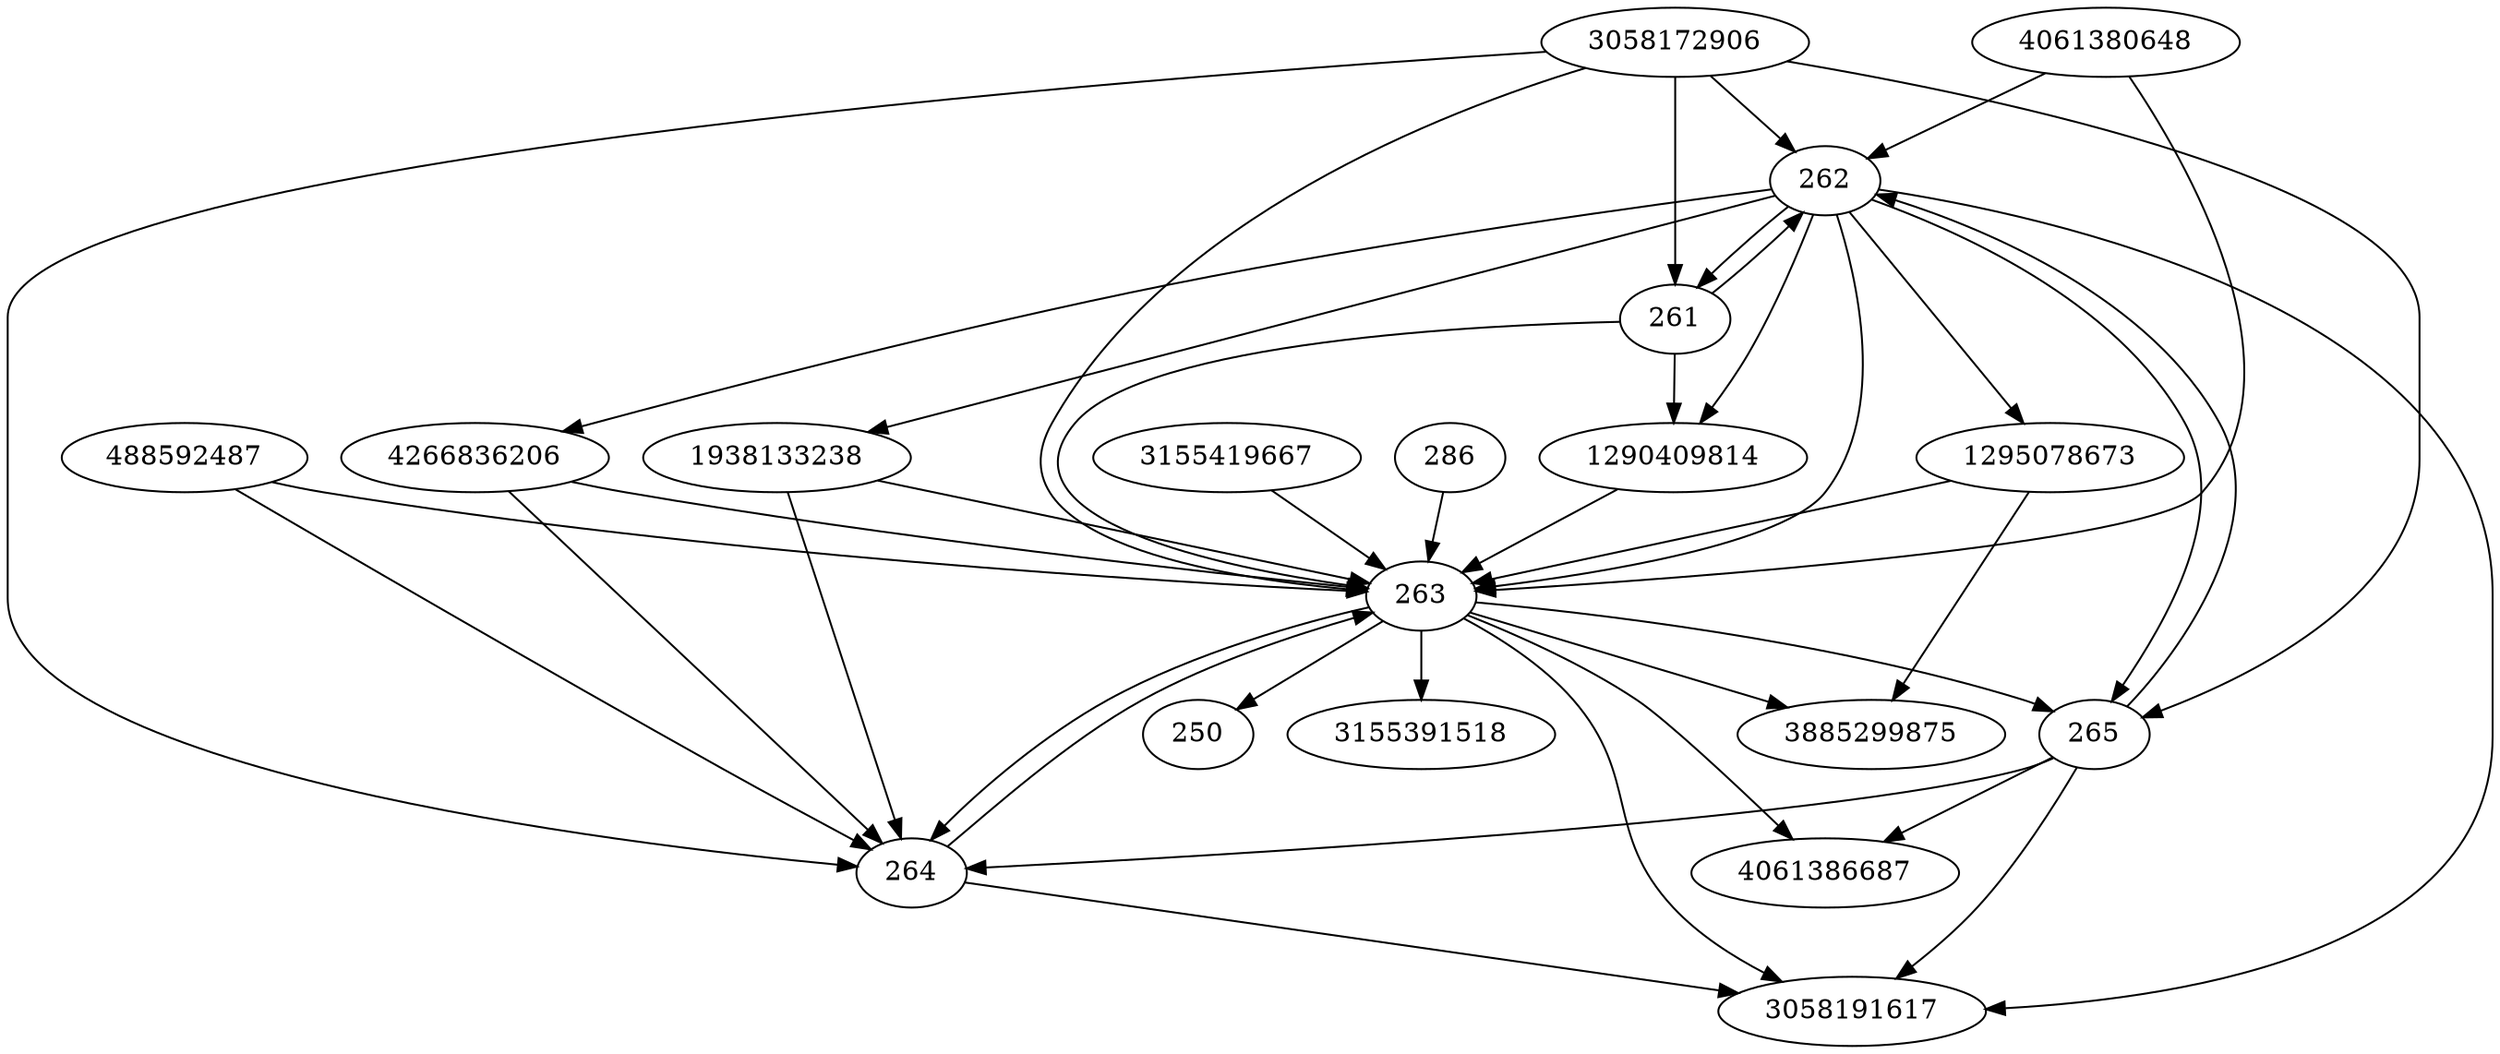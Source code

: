 strict digraph  {
3058191617;
3885299875;
261;
262;
488592487;
264;
4061380648;
3058172906;
265;
263;
4266836206;
1295078673;
3155419667;
1938133238;
1290409814;
4061386687;
250;
3155391518;
286;
261 -> 262;
261 -> 1290409814;
261 -> 263;
262 -> 1295078673;
262 -> 3058191617;
262 -> 261;
262 -> 1938133238;
262 -> 4266836206;
262 -> 1290409814;
262 -> 263;
262 -> 265;
488592487 -> 263;
488592487 -> 264;
264 -> 3058191617;
264 -> 263;
4061380648 -> 262;
4061380648 -> 263;
3058172906 -> 261;
3058172906 -> 262;
3058172906 -> 263;
3058172906 -> 264;
3058172906 -> 265;
265 -> 262;
265 -> 3058191617;
265 -> 264;
265 -> 4061386687;
263 -> 3885299875;
263 -> 3058191617;
263 -> 3155391518;
263 -> 264;
263 -> 265;
263 -> 250;
263 -> 4061386687;
4266836206 -> 263;
4266836206 -> 264;
1295078673 -> 263;
1295078673 -> 3885299875;
3155419667 -> 263;
1938133238 -> 263;
1938133238 -> 264;
1290409814 -> 263;
286 -> 263;
}

